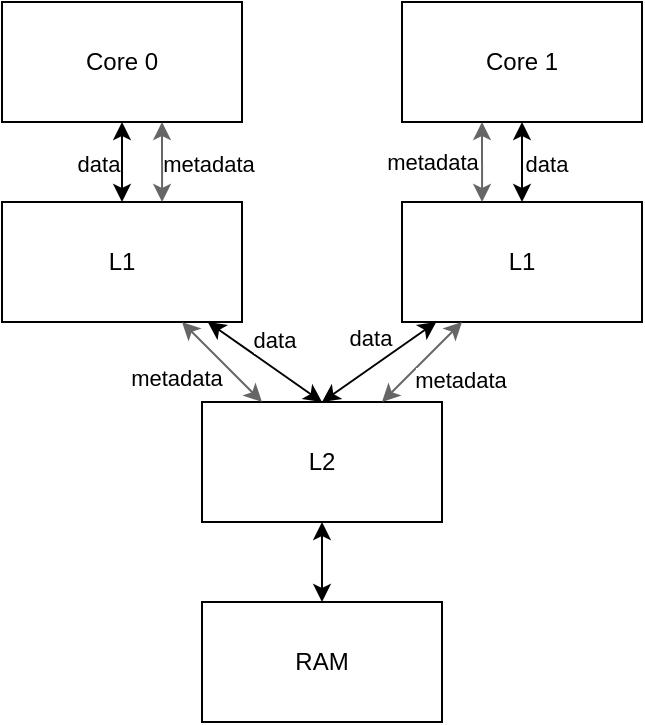 <mxfile>
    <diagram id="dqKlPxjHF7jyeg9HQY9F" name="Page-1">
        <mxGraphModel dx="739" dy="540" grid="1" gridSize="10" guides="1" tooltips="1" connect="1" arrows="1" fold="1" page="1" pageScale="1" pageWidth="1169" pageHeight="827" math="0" shadow="0">
            <root>
                <mxCell id="0"/>
                <mxCell id="1" parent="0"/>
                <mxCell id="11" style="edgeStyle=none;html=1;entryX=0.5;entryY=0;entryDx=0;entryDy=0;startArrow=classic;startFill=1;" edge="1" parent="1" source="2" target="4">
                    <mxGeometry relative="1" as="geometry"/>
                </mxCell>
                <mxCell id="21" value="data" style="edgeLabel;html=1;align=center;verticalAlign=middle;resizable=0;points=[];fontColor=#000000;" vertex="1" connectable="0" parent="11">
                    <mxGeometry x="-0.329" relative="1" as="geometry">
                        <mxPoint x="14" y="-5" as="offset"/>
                    </mxGeometry>
                </mxCell>
                <mxCell id="2" value="L1" style="rounded=0;whiteSpace=wrap;html=1;" vertex="1" parent="1">
                    <mxGeometry x="280" y="200" width="120" height="60" as="geometry"/>
                </mxCell>
                <mxCell id="10" style="edgeStyle=none;html=1;entryX=0.5;entryY=0;entryDx=0;entryDy=0;startArrow=classic;startFill=1;" edge="1" parent="1" source="3" target="4">
                    <mxGeometry relative="1" as="geometry"/>
                </mxCell>
                <mxCell id="22" value="data" style="edgeLabel;html=1;align=center;verticalAlign=middle;resizable=0;points=[];fontColor=#000000;" vertex="1" connectable="0" parent="10">
                    <mxGeometry x="0.122" y="1" relative="1" as="geometry">
                        <mxPoint x="-2" y="-15" as="offset"/>
                    </mxGeometry>
                </mxCell>
                <mxCell id="3" value="L1" style="rounded=0;whiteSpace=wrap;html=1;" vertex="1" parent="1">
                    <mxGeometry x="480" y="200" width="120" height="60" as="geometry"/>
                </mxCell>
                <mxCell id="12" style="edgeStyle=none;html=1;exitX=0.5;exitY=1;exitDx=0;exitDy=0;entryX=0.5;entryY=0;entryDx=0;entryDy=0;startArrow=classic;startFill=1;" edge="1" parent="1" source="4" target="5">
                    <mxGeometry relative="1" as="geometry"/>
                </mxCell>
                <mxCell id="4" value="L2" style="rounded=0;whiteSpace=wrap;html=1;" vertex="1" parent="1">
                    <mxGeometry x="380" y="300" width="120" height="60" as="geometry"/>
                </mxCell>
                <mxCell id="5" value="RAM" style="rounded=0;whiteSpace=wrap;html=1;" vertex="1" parent="1">
                    <mxGeometry x="380" y="400" width="120" height="60" as="geometry"/>
                </mxCell>
                <mxCell id="8" style="edgeStyle=none;html=1;startArrow=classic;startFill=1;" edge="1" parent="1" source="6" target="2">
                    <mxGeometry relative="1" as="geometry"/>
                </mxCell>
                <mxCell id="18" value="data" style="edgeLabel;html=1;align=center;verticalAlign=middle;resizable=0;points=[];fontColor=#000000;" vertex="1" connectable="0" parent="8">
                    <mxGeometry x="0.15" relative="1" as="geometry">
                        <mxPoint x="-12" y="-2" as="offset"/>
                    </mxGeometry>
                </mxCell>
                <mxCell id="6" value="Core 0" style="rounded=0;whiteSpace=wrap;html=1;" vertex="1" parent="1">
                    <mxGeometry x="280" y="100" width="120" height="60" as="geometry"/>
                </mxCell>
                <mxCell id="9" style="edgeStyle=none;html=1;entryX=0.5;entryY=0;entryDx=0;entryDy=0;startArrow=classic;startFill=1;" edge="1" parent="1" source="7" target="3">
                    <mxGeometry relative="1" as="geometry"/>
                </mxCell>
                <mxCell id="25" value="data" style="edgeLabel;html=1;align=center;verticalAlign=middle;resizable=0;points=[];fontColor=#000000;" vertex="1" connectable="0" parent="9">
                    <mxGeometry x="-0.274" y="1" relative="1" as="geometry">
                        <mxPoint x="11" y="6" as="offset"/>
                    </mxGeometry>
                </mxCell>
                <mxCell id="7" value="Core 1" style="rounded=0;whiteSpace=wrap;html=1;" vertex="1" parent="1">
                    <mxGeometry x="480" y="100" width="120" height="60" as="geometry"/>
                </mxCell>
                <mxCell id="14" value="" style="endArrow=classic;startArrow=classic;html=1;strokeColor=#666666;fontColor=#FF3333;exitX=0.667;exitY=0;exitDx=0;exitDy=0;exitPerimeter=0;" edge="1" parent="1" source="2">
                    <mxGeometry width="50" height="50" relative="1" as="geometry">
                        <mxPoint x="410" y="300" as="sourcePoint"/>
                        <mxPoint x="360" y="160" as="targetPoint"/>
                    </mxGeometry>
                </mxCell>
                <mxCell id="19" value="metadata" style="edgeLabel;html=1;align=center;verticalAlign=middle;resizable=0;points=[];fontColor=#000000;" vertex="1" connectable="0" parent="14">
                    <mxGeometry x="0.409" y="1" relative="1" as="geometry">
                        <mxPoint x="24" y="9" as="offset"/>
                    </mxGeometry>
                </mxCell>
                <mxCell id="15" value="" style="endArrow=classic;startArrow=classic;html=1;strokeColor=#666666;fontColor=#FF3333;exitX=0.667;exitY=0;exitDx=0;exitDy=0;exitPerimeter=0;" edge="1" parent="1">
                    <mxGeometry width="50" height="50" relative="1" as="geometry">
                        <mxPoint x="520.04" y="200" as="sourcePoint"/>
                        <mxPoint x="520" y="160" as="targetPoint"/>
                    </mxGeometry>
                </mxCell>
                <mxCell id="24" value="metadata" style="edgeLabel;html=1;align=center;verticalAlign=middle;resizable=0;points=[];fontColor=#000000;" vertex="1" connectable="0" parent="15">
                    <mxGeometry x="0.481" y="1" relative="1" as="geometry">
                        <mxPoint x="-24" y="9" as="offset"/>
                    </mxGeometry>
                </mxCell>
                <mxCell id="16" value="" style="endArrow=classic;startArrow=classic;html=1;strokeColor=#666666;fontColor=#FF3333;exitX=0.75;exitY=0;exitDx=0;exitDy=0;entryX=0.25;entryY=1;entryDx=0;entryDy=0;" edge="1" parent="1" source="4" target="3">
                    <mxGeometry width="50" height="50" relative="1" as="geometry">
                        <mxPoint x="530.04" y="210" as="sourcePoint"/>
                        <mxPoint x="530" y="170" as="targetPoint"/>
                    </mxGeometry>
                </mxCell>
                <mxCell id="23" value="metadata" style="edgeLabel;html=1;align=center;verticalAlign=middle;resizable=0;points=[];fontColor=#000000;" vertex="1" connectable="0" parent="16">
                    <mxGeometry x="0.282" relative="1" as="geometry">
                        <mxPoint x="13" y="15" as="offset"/>
                    </mxGeometry>
                </mxCell>
                <mxCell id="17" value="" style="endArrow=classic;startArrow=classic;html=1;strokeColor=#666666;fontColor=#FF3333;exitX=0.25;exitY=0;exitDx=0;exitDy=0;entryX=0.75;entryY=1;entryDx=0;entryDy=0;" edge="1" parent="1" source="4" target="2">
                    <mxGeometry width="50" height="50" relative="1" as="geometry">
                        <mxPoint x="320" y="310" as="sourcePoint"/>
                        <mxPoint x="360" y="270" as="targetPoint"/>
                    </mxGeometry>
                </mxCell>
                <mxCell id="20" value="metadata" style="edgeLabel;html=1;align=center;verticalAlign=middle;resizable=0;points=[];fontColor=#000000;" vertex="1" connectable="0" parent="17">
                    <mxGeometry x="-0.357" relative="1" as="geometry">
                        <mxPoint x="-31" as="offset"/>
                    </mxGeometry>
                </mxCell>
            </root>
        </mxGraphModel>
    </diagram>
</mxfile>
